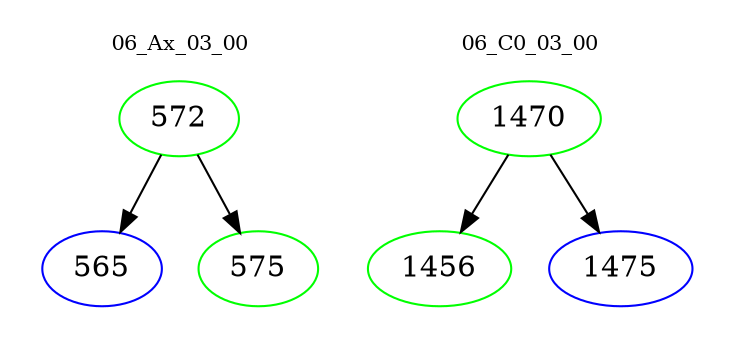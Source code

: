 digraph{
subgraph cluster_0 {
color = white
label = "06_Ax_03_00";
fontsize=10;
T0_572 [label="572", color="green"]
T0_572 -> T0_565 [color="black"]
T0_565 [label="565", color="blue"]
T0_572 -> T0_575 [color="black"]
T0_575 [label="575", color="green"]
}
subgraph cluster_1 {
color = white
label = "06_C0_03_00";
fontsize=10;
T1_1470 [label="1470", color="green"]
T1_1470 -> T1_1456 [color="black"]
T1_1456 [label="1456", color="green"]
T1_1470 -> T1_1475 [color="black"]
T1_1475 [label="1475", color="blue"]
}
}
